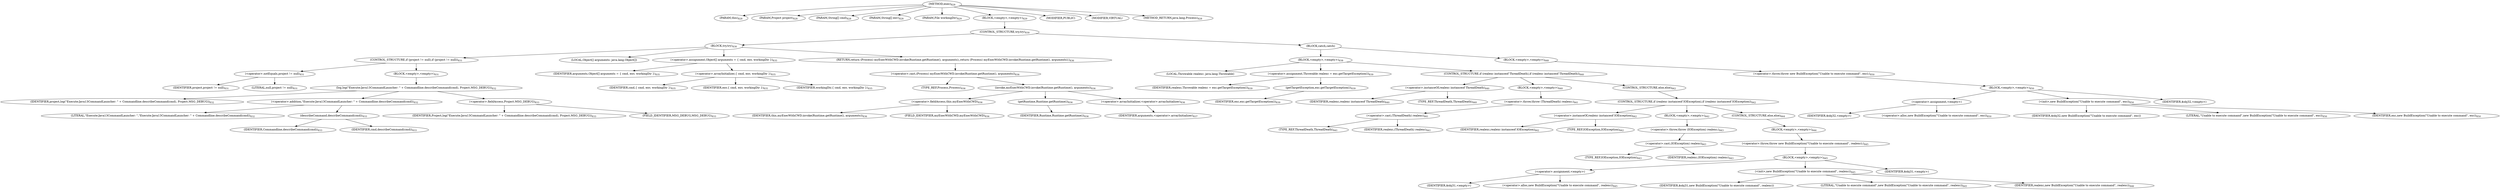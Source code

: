 digraph "exec" {  
"1646" [label = <(METHOD,exec)<SUB>828</SUB>> ]
"1647" [label = <(PARAM,this)<SUB>828</SUB>> ]
"1648" [label = <(PARAM,Project project)<SUB>828</SUB>> ]
"1649" [label = <(PARAM,String[] cmd)<SUB>828</SUB>> ]
"1650" [label = <(PARAM,String[] env)<SUB>828</SUB>> ]
"1651" [label = <(PARAM,File workingDir)<SUB>829</SUB>> ]
"1652" [label = <(BLOCK,&lt;empty&gt;,&lt;empty&gt;)<SUB>829</SUB>> ]
"1653" [label = <(CONTROL_STRUCTURE,try,try)<SUB>830</SUB>> ]
"1654" [label = <(BLOCK,try,try)<SUB>830</SUB>> ]
"1655" [label = <(CONTROL_STRUCTURE,if (project != null),if (project != null))<SUB>831</SUB>> ]
"1656" [label = <(&lt;operator&gt;.notEquals,project != null)<SUB>831</SUB>> ]
"1657" [label = <(IDENTIFIER,project,project != null)<SUB>831</SUB>> ]
"1658" [label = <(LITERAL,null,project != null)<SUB>831</SUB>> ]
"1659" [label = <(BLOCK,&lt;empty&gt;,&lt;empty&gt;)<SUB>831</SUB>> ]
"1660" [label = <(log,log(&quot;Execute:Java13CommandLauncher: &quot; + Commandline.describeCommand(cmd), Project.MSG_DEBUG))<SUB>832</SUB>> ]
"1661" [label = <(IDENTIFIER,project,log(&quot;Execute:Java13CommandLauncher: &quot; + Commandline.describeCommand(cmd), Project.MSG_DEBUG))<SUB>832</SUB>> ]
"1662" [label = <(&lt;operator&gt;.addition,&quot;Execute:Java13CommandLauncher: &quot; + Commandline.describeCommand(cmd))<SUB>832</SUB>> ]
"1663" [label = <(LITERAL,&quot;Execute:Java13CommandLauncher: &quot;,&quot;Execute:Java13CommandLauncher: &quot; + Commandline.describeCommand(cmd))<SUB>832</SUB>> ]
"1664" [label = <(describeCommand,describeCommand(cmd))<SUB>833</SUB>> ]
"1665" [label = <(IDENTIFIER,Commandline,describeCommand(cmd))<SUB>833</SUB>> ]
"1666" [label = <(IDENTIFIER,cmd,describeCommand(cmd))<SUB>833</SUB>> ]
"1667" [label = <(&lt;operator&gt;.fieldAccess,Project.MSG_DEBUG)<SUB>833</SUB>> ]
"1668" [label = <(IDENTIFIER,Project,log(&quot;Execute:Java13CommandLauncher: &quot; + Commandline.describeCommand(cmd), Project.MSG_DEBUG))<SUB>833</SUB>> ]
"1669" [label = <(FIELD_IDENTIFIER,MSG_DEBUG,MSG_DEBUG)<SUB>833</SUB>> ]
"1670" [label = <(LOCAL,Object[] arguments: java.lang.Object[])> ]
"1671" [label = <(&lt;operator&gt;.assignment,Object[] arguments = { cmd, env, workingDir })<SUB>835</SUB>> ]
"1672" [label = <(IDENTIFIER,arguments,Object[] arguments = { cmd, env, workingDir })<SUB>835</SUB>> ]
"1673" [label = <(&lt;operator&gt;.arrayInitializer,{ cmd, env, workingDir })<SUB>835</SUB>> ]
"1674" [label = <(IDENTIFIER,cmd,{ cmd, env, workingDir })<SUB>835</SUB>> ]
"1675" [label = <(IDENTIFIER,env,{ cmd, env, workingDir })<SUB>835</SUB>> ]
"1676" [label = <(IDENTIFIER,workingDir,{ cmd, env, workingDir })<SUB>835</SUB>> ]
"1677" [label = <(RETURN,return (Process) myExecWithCWD.invoke(Runtime.getRuntime(), arguments);,return (Process) myExecWithCWD.invoke(Runtime.getRuntime(), arguments);)<SUB>836</SUB>> ]
"1678" [label = <(&lt;operator&gt;.cast,(Process) myExecWithCWD.invoke(Runtime.getRuntime(), arguments))<SUB>836</SUB>> ]
"1679" [label = <(TYPE_REF,Process,Process)<SUB>836</SUB>> ]
"1680" [label = <(invoke,myExecWithCWD.invoke(Runtime.getRuntime(), arguments))<SUB>836</SUB>> ]
"1681" [label = <(&lt;operator&gt;.fieldAccess,this.myExecWithCWD)<SUB>836</SUB>> ]
"1682" [label = <(IDENTIFIER,this,myExecWithCWD.invoke(Runtime.getRuntime(), arguments))<SUB>836</SUB>> ]
"1683" [label = <(FIELD_IDENTIFIER,myExecWithCWD,myExecWithCWD)<SUB>836</SUB>> ]
"1684" [label = <(getRuntime,Runtime.getRuntime())<SUB>836</SUB>> ]
"1685" [label = <(IDENTIFIER,Runtime,Runtime.getRuntime())<SUB>836</SUB>> ]
"1686" [label = <(&lt;operator&gt;.arrayInitializer,&lt;operator&gt;.arrayInitializer)<SUB>836</SUB>> ]
"1687" [label = <(IDENTIFIER,arguments,&lt;operator&gt;.arrayInitializer)<SUB>837</SUB>> ]
"1688" [label = <(BLOCK,catch,catch)> ]
"1689" [label = <(BLOCK,&lt;empty&gt;,&lt;empty&gt;)<SUB>838</SUB>> ]
"1690" [label = <(LOCAL,Throwable realexc: java.lang.Throwable)> ]
"1691" [label = <(&lt;operator&gt;.assignment,Throwable realexc = exc.getTargetException())<SUB>839</SUB>> ]
"1692" [label = <(IDENTIFIER,realexc,Throwable realexc = exc.getTargetException())<SUB>839</SUB>> ]
"1693" [label = <(getTargetException,exc.getTargetException())<SUB>839</SUB>> ]
"1694" [label = <(IDENTIFIER,exc,exc.getTargetException())<SUB>839</SUB>> ]
"1695" [label = <(CONTROL_STRUCTURE,if (realexc instanceof ThreadDeath),if (realexc instanceof ThreadDeath))<SUB>840</SUB>> ]
"1696" [label = <(&lt;operator&gt;.instanceOf,realexc instanceof ThreadDeath)<SUB>840</SUB>> ]
"1697" [label = <(IDENTIFIER,realexc,realexc instanceof ThreadDeath)<SUB>840</SUB>> ]
"1698" [label = <(TYPE_REF,ThreadDeath,ThreadDeath)<SUB>840</SUB>> ]
"1699" [label = <(BLOCK,&lt;empty&gt;,&lt;empty&gt;)<SUB>840</SUB>> ]
"1700" [label = <(&lt;operator&gt;.throw,throw (ThreadDeath) realexc;)<SUB>841</SUB>> ]
"1701" [label = <(&lt;operator&gt;.cast,(ThreadDeath) realexc)<SUB>841</SUB>> ]
"1702" [label = <(TYPE_REF,ThreadDeath,ThreadDeath)<SUB>841</SUB>> ]
"1703" [label = <(IDENTIFIER,realexc,(ThreadDeath) realexc)<SUB>841</SUB>> ]
"1704" [label = <(CONTROL_STRUCTURE,else,else)<SUB>842</SUB>> ]
"1705" [label = <(CONTROL_STRUCTURE,if (realexc instanceof IOException),if (realexc instanceof IOException))<SUB>842</SUB>> ]
"1706" [label = <(&lt;operator&gt;.instanceOf,realexc instanceof IOException)<SUB>842</SUB>> ]
"1707" [label = <(IDENTIFIER,realexc,realexc instanceof IOException)<SUB>842</SUB>> ]
"1708" [label = <(TYPE_REF,IOException,IOException)<SUB>842</SUB>> ]
"1709" [label = <(BLOCK,&lt;empty&gt;,&lt;empty&gt;)<SUB>842</SUB>> ]
"1710" [label = <(&lt;operator&gt;.throw,throw (IOException) realexc;)<SUB>843</SUB>> ]
"1711" [label = <(&lt;operator&gt;.cast,(IOException) realexc)<SUB>843</SUB>> ]
"1712" [label = <(TYPE_REF,IOException,IOException)<SUB>843</SUB>> ]
"1713" [label = <(IDENTIFIER,realexc,(IOException) realexc)<SUB>843</SUB>> ]
"1714" [label = <(CONTROL_STRUCTURE,else,else)<SUB>844</SUB>> ]
"1715" [label = <(BLOCK,&lt;empty&gt;,&lt;empty&gt;)<SUB>844</SUB>> ]
"1716" [label = <(&lt;operator&gt;.throw,throw new BuildException(&quot;Unable to execute command&quot;, realexc);)<SUB>845</SUB>> ]
"1717" [label = <(BLOCK,&lt;empty&gt;,&lt;empty&gt;)<SUB>845</SUB>> ]
"1718" [label = <(&lt;operator&gt;.assignment,&lt;empty&gt;)> ]
"1719" [label = <(IDENTIFIER,$obj31,&lt;empty&gt;)> ]
"1720" [label = <(&lt;operator&gt;.alloc,new BuildException(&quot;Unable to execute command&quot;, realexc))<SUB>845</SUB>> ]
"1721" [label = <(&lt;init&gt;,new BuildException(&quot;Unable to execute command&quot;, realexc))<SUB>845</SUB>> ]
"1722" [label = <(IDENTIFIER,$obj31,new BuildException(&quot;Unable to execute command&quot;, realexc))> ]
"1723" [label = <(LITERAL,&quot;Unable to execute command&quot;,new BuildException(&quot;Unable to execute command&quot;, realexc))<SUB>845</SUB>> ]
"1724" [label = <(IDENTIFIER,realexc,new BuildException(&quot;Unable to execute command&quot;, realexc))<SUB>846</SUB>> ]
"1725" [label = <(IDENTIFIER,$obj31,&lt;empty&gt;)> ]
"1726" [label = <(BLOCK,&lt;empty&gt;,&lt;empty&gt;)<SUB>848</SUB>> ]
"1727" [label = <(&lt;operator&gt;.throw,throw new BuildException(&quot;Unable to execute command&quot;, exc);)<SUB>850</SUB>> ]
"1728" [label = <(BLOCK,&lt;empty&gt;,&lt;empty&gt;)<SUB>850</SUB>> ]
"1729" [label = <(&lt;operator&gt;.assignment,&lt;empty&gt;)> ]
"1730" [label = <(IDENTIFIER,$obj32,&lt;empty&gt;)> ]
"1731" [label = <(&lt;operator&gt;.alloc,new BuildException(&quot;Unable to execute command&quot;, exc))<SUB>850</SUB>> ]
"1732" [label = <(&lt;init&gt;,new BuildException(&quot;Unable to execute command&quot;, exc))<SUB>850</SUB>> ]
"1733" [label = <(IDENTIFIER,$obj32,new BuildException(&quot;Unable to execute command&quot;, exc))> ]
"1734" [label = <(LITERAL,&quot;Unable to execute command&quot;,new BuildException(&quot;Unable to execute command&quot;, exc))<SUB>850</SUB>> ]
"1735" [label = <(IDENTIFIER,exc,new BuildException(&quot;Unable to execute command&quot;, exc))<SUB>850</SUB>> ]
"1736" [label = <(IDENTIFIER,$obj32,&lt;empty&gt;)> ]
"1737" [label = <(MODIFIER,PUBLIC)> ]
"1738" [label = <(MODIFIER,VIRTUAL)> ]
"1739" [label = <(METHOD_RETURN,java.lang.Process)<SUB>828</SUB>> ]
  "1646" -> "1647" 
  "1646" -> "1648" 
  "1646" -> "1649" 
  "1646" -> "1650" 
  "1646" -> "1651" 
  "1646" -> "1652" 
  "1646" -> "1737" 
  "1646" -> "1738" 
  "1646" -> "1739" 
  "1652" -> "1653" 
  "1653" -> "1654" 
  "1653" -> "1688" 
  "1654" -> "1655" 
  "1654" -> "1670" 
  "1654" -> "1671" 
  "1654" -> "1677" 
  "1655" -> "1656" 
  "1655" -> "1659" 
  "1656" -> "1657" 
  "1656" -> "1658" 
  "1659" -> "1660" 
  "1660" -> "1661" 
  "1660" -> "1662" 
  "1660" -> "1667" 
  "1662" -> "1663" 
  "1662" -> "1664" 
  "1664" -> "1665" 
  "1664" -> "1666" 
  "1667" -> "1668" 
  "1667" -> "1669" 
  "1671" -> "1672" 
  "1671" -> "1673" 
  "1673" -> "1674" 
  "1673" -> "1675" 
  "1673" -> "1676" 
  "1677" -> "1678" 
  "1678" -> "1679" 
  "1678" -> "1680" 
  "1680" -> "1681" 
  "1680" -> "1684" 
  "1680" -> "1686" 
  "1681" -> "1682" 
  "1681" -> "1683" 
  "1684" -> "1685" 
  "1686" -> "1687" 
  "1688" -> "1689" 
  "1688" -> "1726" 
  "1689" -> "1690" 
  "1689" -> "1691" 
  "1689" -> "1695" 
  "1691" -> "1692" 
  "1691" -> "1693" 
  "1693" -> "1694" 
  "1695" -> "1696" 
  "1695" -> "1699" 
  "1695" -> "1704" 
  "1696" -> "1697" 
  "1696" -> "1698" 
  "1699" -> "1700" 
  "1700" -> "1701" 
  "1701" -> "1702" 
  "1701" -> "1703" 
  "1704" -> "1705" 
  "1705" -> "1706" 
  "1705" -> "1709" 
  "1705" -> "1714" 
  "1706" -> "1707" 
  "1706" -> "1708" 
  "1709" -> "1710" 
  "1710" -> "1711" 
  "1711" -> "1712" 
  "1711" -> "1713" 
  "1714" -> "1715" 
  "1715" -> "1716" 
  "1716" -> "1717" 
  "1717" -> "1718" 
  "1717" -> "1721" 
  "1717" -> "1725" 
  "1718" -> "1719" 
  "1718" -> "1720" 
  "1721" -> "1722" 
  "1721" -> "1723" 
  "1721" -> "1724" 
  "1726" -> "1727" 
  "1727" -> "1728" 
  "1728" -> "1729" 
  "1728" -> "1732" 
  "1728" -> "1736" 
  "1729" -> "1730" 
  "1729" -> "1731" 
  "1732" -> "1733" 
  "1732" -> "1734" 
  "1732" -> "1735" 
}
